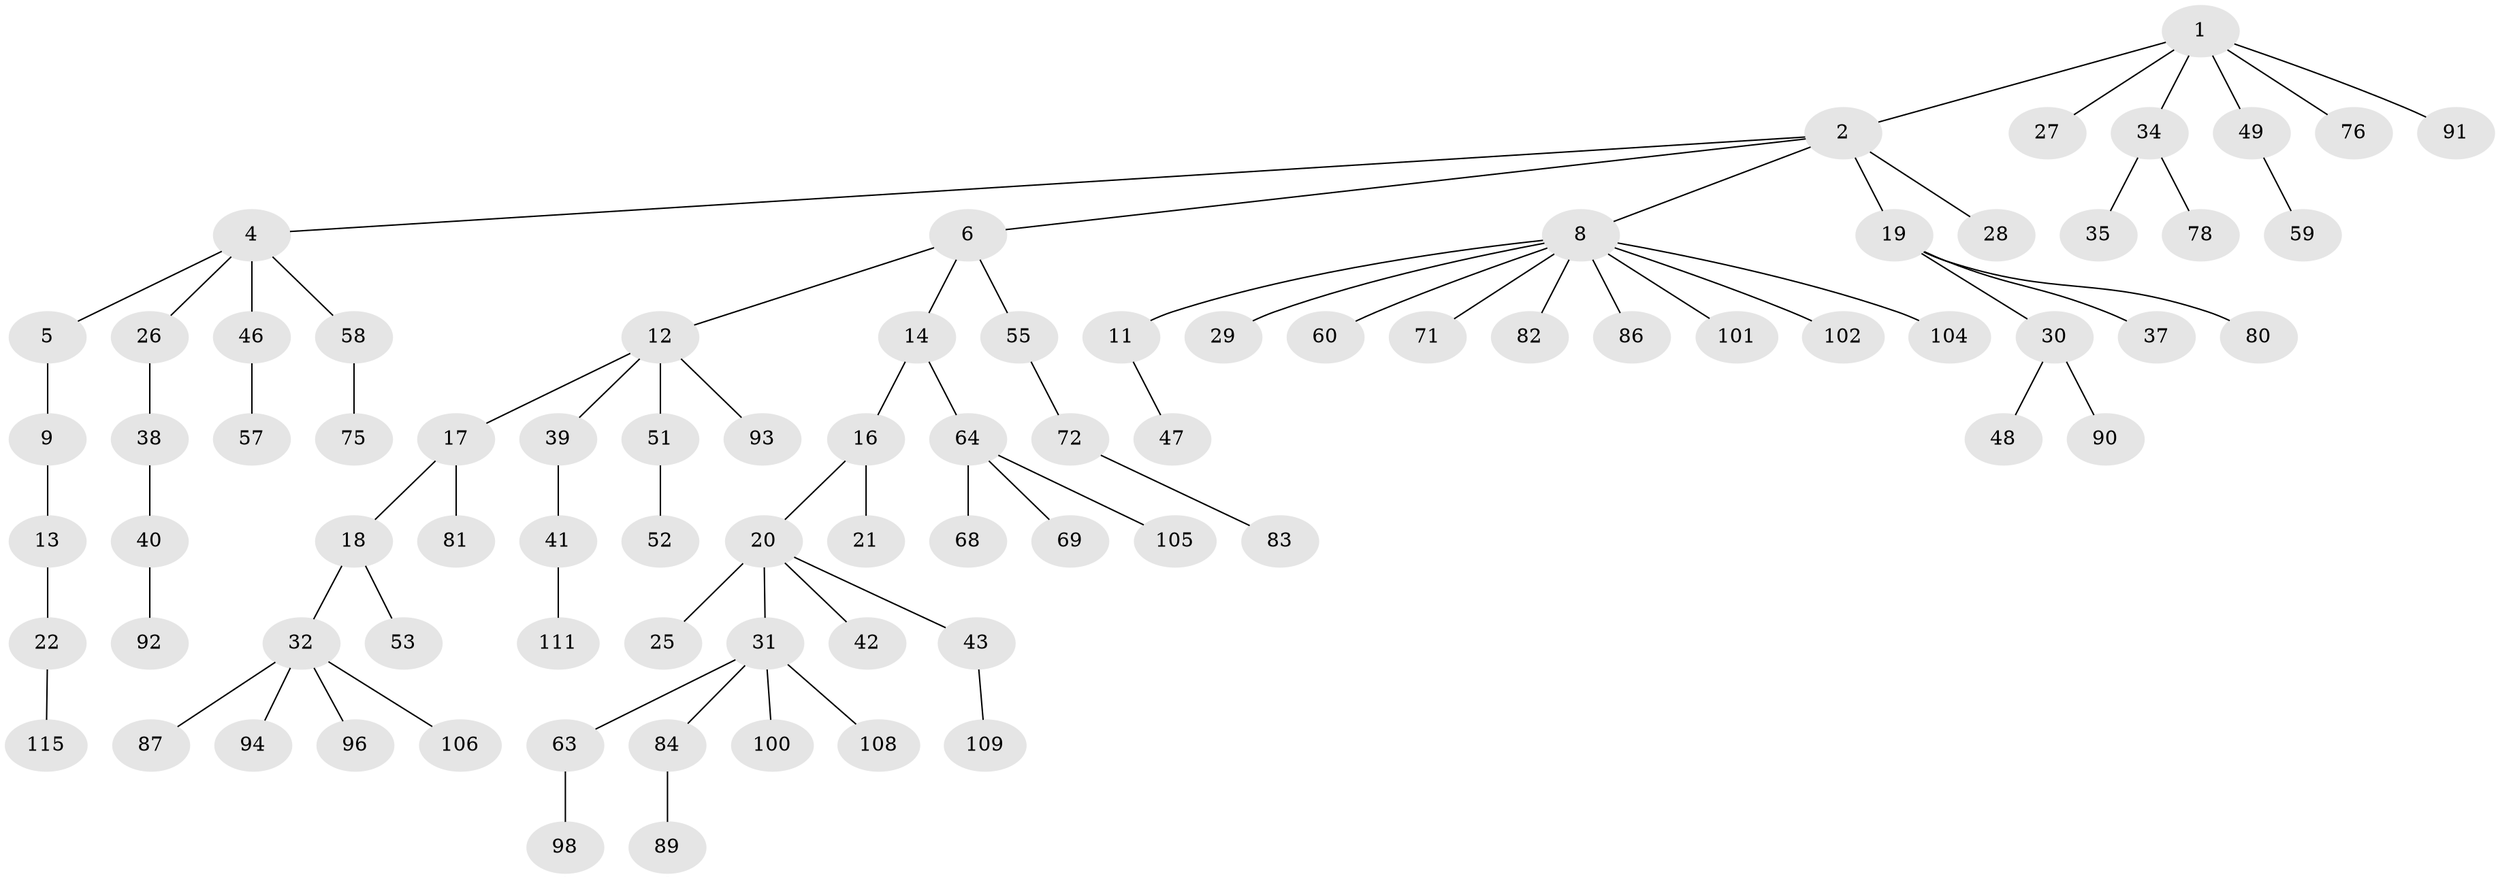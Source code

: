 // Generated by graph-tools (version 1.1) at 2025/52/02/27/25 19:52:12]
// undirected, 81 vertices, 80 edges
graph export_dot {
graph [start="1"]
  node [color=gray90,style=filled];
  1 [super="+113"];
  2 [super="+3"];
  4 [super="+7"];
  5 [super="+33"];
  6 [super="+10"];
  8 [super="+15"];
  9;
  11;
  12 [super="+61"];
  13 [super="+23"];
  14;
  16 [super="+36"];
  17;
  18;
  19 [super="+67"];
  20 [super="+24"];
  21 [super="+50"];
  22;
  25 [super="+110"];
  26;
  27;
  28 [super="+103"];
  29 [super="+54"];
  30;
  31 [super="+45"];
  32 [super="+70"];
  34;
  35;
  37 [super="+85"];
  38;
  39;
  40 [super="+88"];
  41 [super="+65"];
  42;
  43 [super="+44"];
  46;
  47 [super="+62"];
  48 [super="+73"];
  49 [super="+56"];
  51 [super="+114"];
  52;
  53 [super="+74"];
  55 [super="+66"];
  57;
  58;
  59;
  60;
  63;
  64 [super="+116"];
  68;
  69 [super="+77"];
  71;
  72;
  75;
  76;
  78 [super="+79"];
  80;
  81 [super="+117"];
  82;
  83;
  84 [super="+95"];
  86;
  87;
  89;
  90 [super="+107"];
  91;
  92 [super="+99"];
  93;
  94 [super="+97"];
  96;
  98;
  100;
  101;
  102;
  104;
  105;
  106;
  108 [super="+112"];
  109;
  111;
  115;
  1 -- 2;
  1 -- 27;
  1 -- 34;
  1 -- 49;
  1 -- 76;
  1 -- 91;
  2 -- 4;
  2 -- 6;
  2 -- 8;
  2 -- 19;
  2 -- 28;
  4 -- 5;
  4 -- 26;
  4 -- 46;
  4 -- 58;
  5 -- 9;
  6 -- 12;
  6 -- 55;
  6 -- 14;
  8 -- 11;
  8 -- 60;
  8 -- 101;
  8 -- 102;
  8 -- 82;
  8 -- 86;
  8 -- 71;
  8 -- 104;
  8 -- 29;
  9 -- 13;
  11 -- 47;
  12 -- 17;
  12 -- 39;
  12 -- 51;
  12 -- 93;
  13 -- 22;
  14 -- 16;
  14 -- 64;
  16 -- 20;
  16 -- 21;
  17 -- 18;
  17 -- 81;
  18 -- 32;
  18 -- 53;
  19 -- 30;
  19 -- 37;
  19 -- 80;
  20 -- 25;
  20 -- 31;
  20 -- 42;
  20 -- 43;
  22 -- 115;
  26 -- 38;
  30 -- 48;
  30 -- 90;
  31 -- 63;
  31 -- 84;
  31 -- 100;
  31 -- 108;
  32 -- 106;
  32 -- 96;
  32 -- 94;
  32 -- 87;
  34 -- 35;
  34 -- 78;
  38 -- 40;
  39 -- 41;
  40 -- 92;
  41 -- 111;
  43 -- 109;
  46 -- 57;
  49 -- 59;
  51 -- 52;
  55 -- 72;
  58 -- 75;
  63 -- 98;
  64 -- 68;
  64 -- 69;
  64 -- 105;
  72 -- 83;
  84 -- 89;
}

